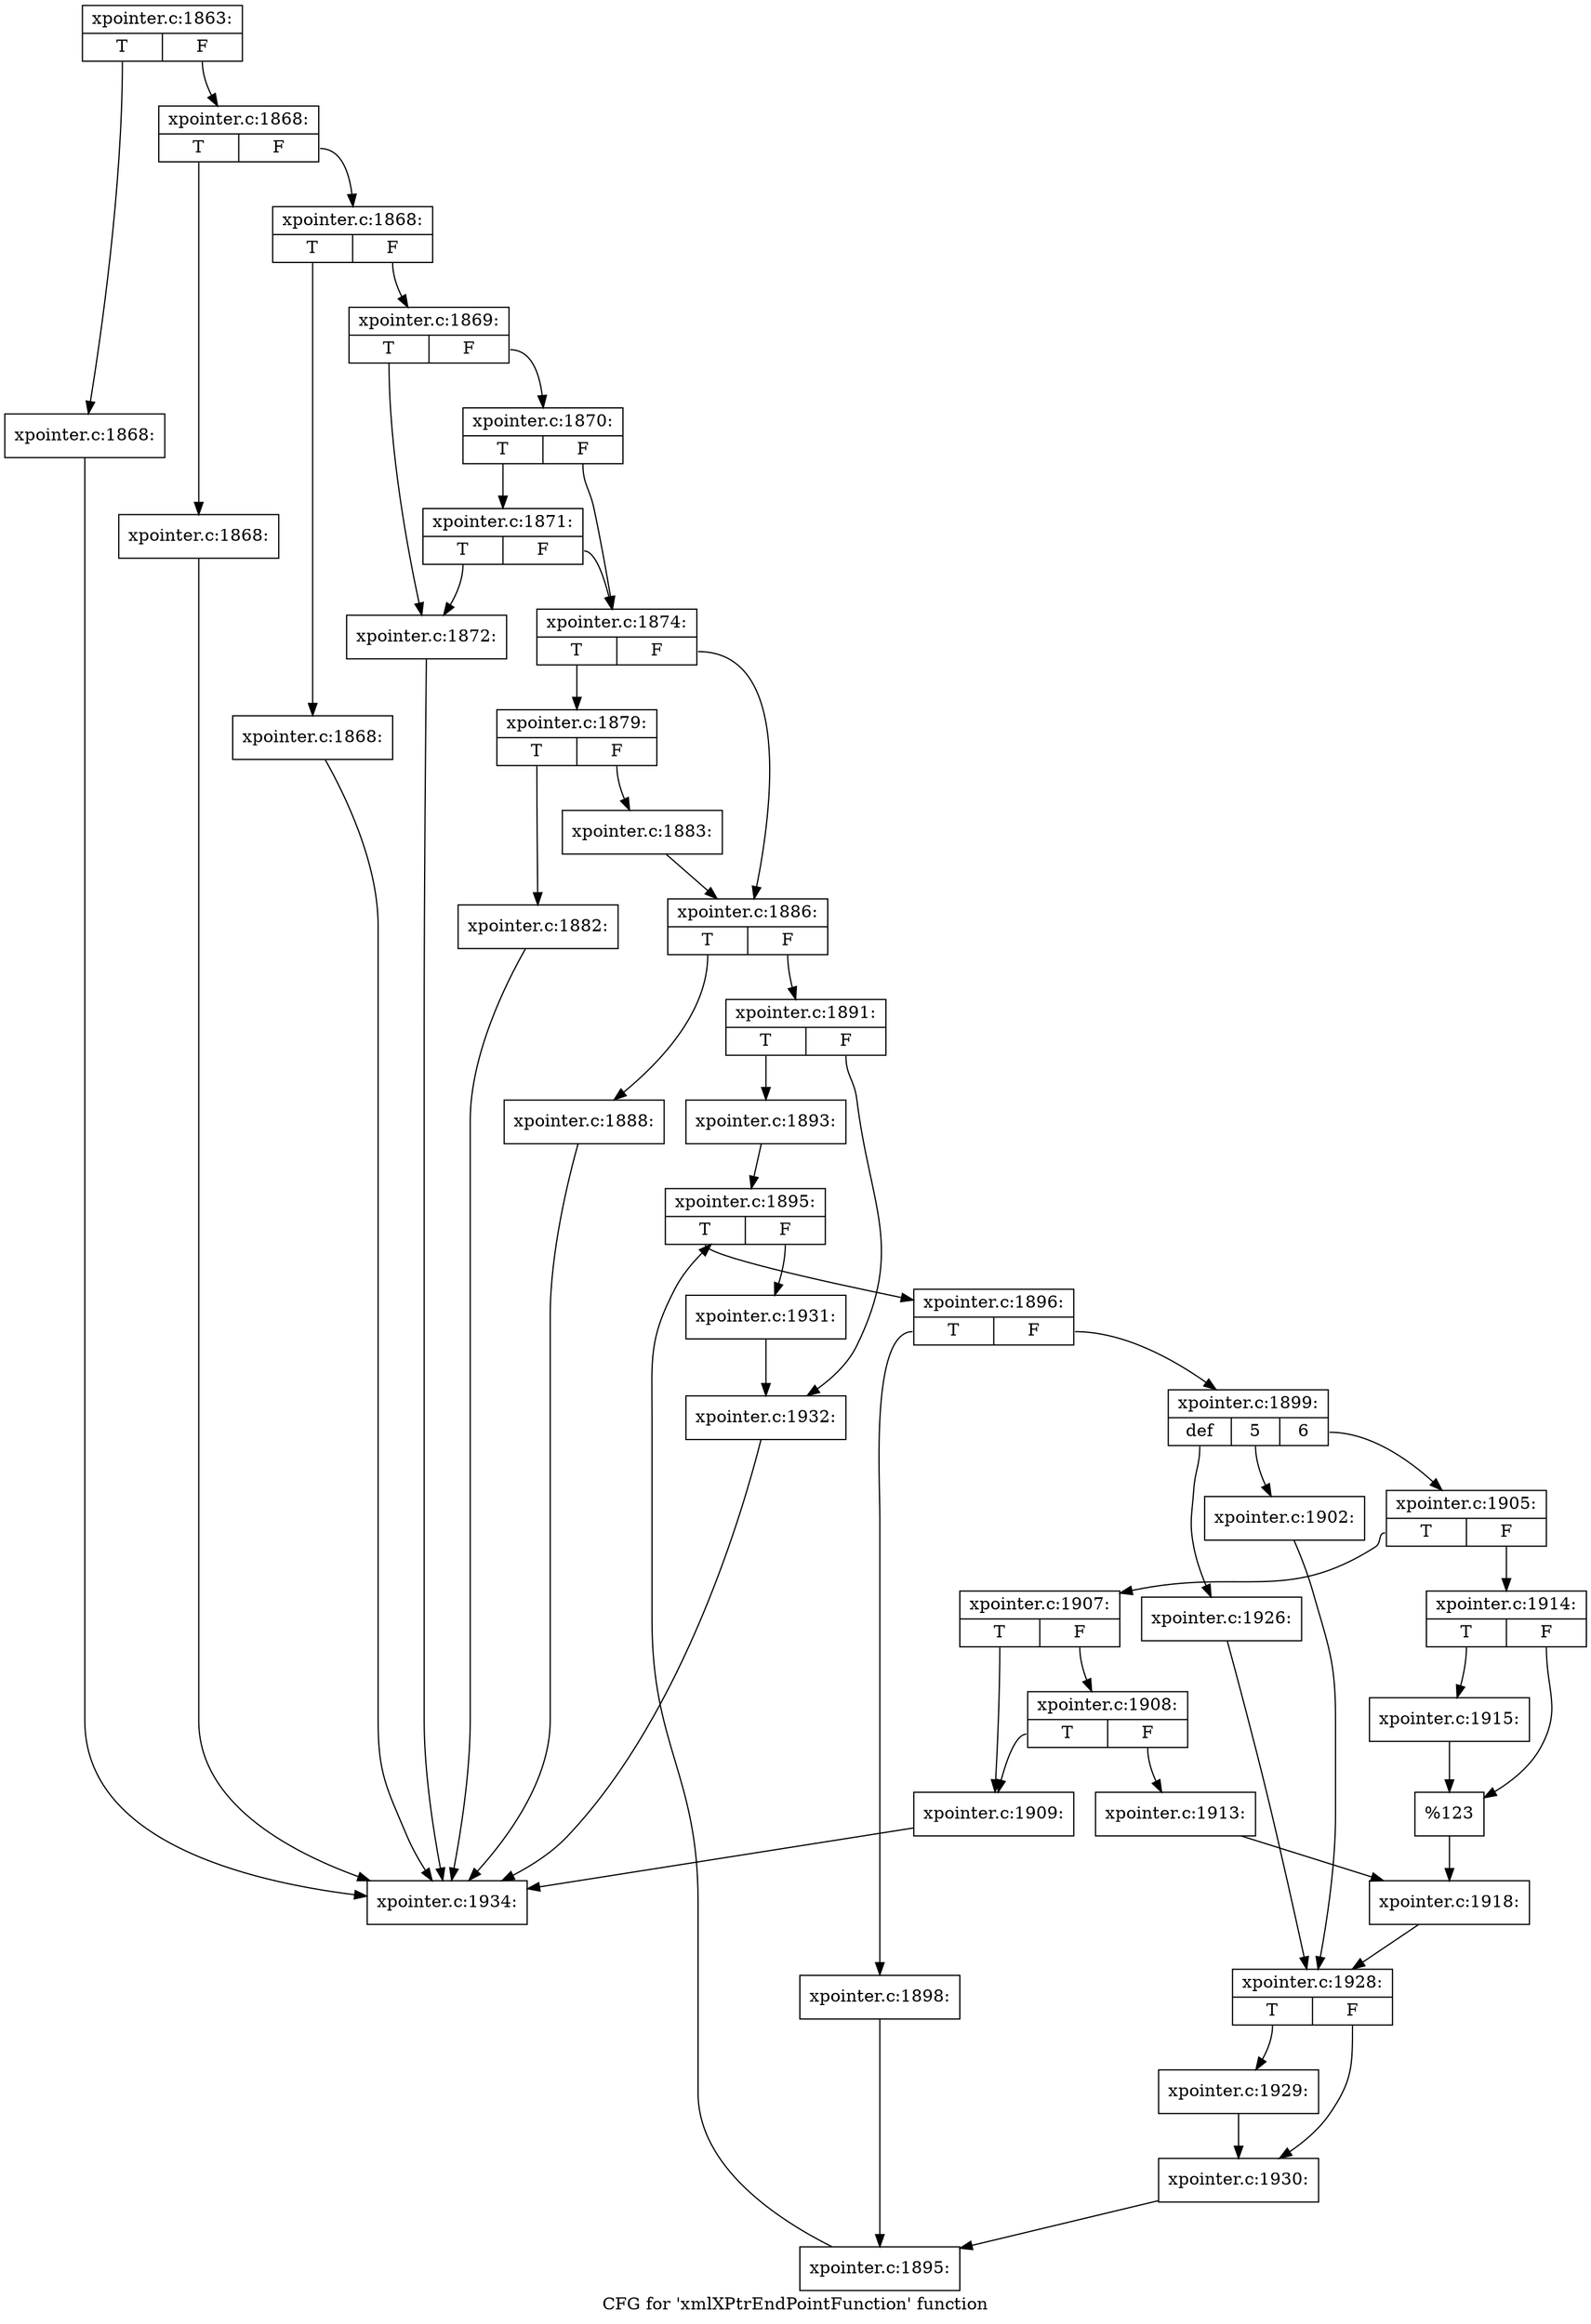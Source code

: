 digraph "CFG for 'xmlXPtrEndPointFunction' function" {
	label="CFG for 'xmlXPtrEndPointFunction' function";

	Node0x55f6905aa9e0 [shape=record,label="{xpointer.c:1863:|{<s0>T|<s1>F}}"];
	Node0x55f6905aa9e0:s0 -> Node0x55f6905ac210;
	Node0x55f6905aa9e0:s1 -> Node0x55f6905ac260;
	Node0x55f6905ac210 [shape=record,label="{xpointer.c:1868:}"];
	Node0x55f6905ac210 -> Node0x55f6905aaa30;
	Node0x55f6905ac260 [shape=record,label="{xpointer.c:1868:|{<s0>T|<s1>F}}"];
	Node0x55f6905ac260:s0 -> Node0x55f6905ac4f0;
	Node0x55f6905ac260:s1 -> Node0x55f6905ac540;
	Node0x55f6905ac4f0 [shape=record,label="{xpointer.c:1868:}"];
	Node0x55f6905ac4f0 -> Node0x55f6905aaa30;
	Node0x55f6905ac540 [shape=record,label="{xpointer.c:1868:|{<s0>T|<s1>F}}"];
	Node0x55f6905ac540:s0 -> Node0x55f6905ac8a0;
	Node0x55f6905ac540:s1 -> Node0x55f6905ac8f0;
	Node0x55f6905ac8a0 [shape=record,label="{xpointer.c:1868:}"];
	Node0x55f6905ac8a0 -> Node0x55f6905aaa30;
	Node0x55f6905ac8f0 [shape=record,label="{xpointer.c:1869:|{<s0>T|<s1>F}}"];
	Node0x55f6905ac8f0:s0 -> Node0x55f6905acef0;
	Node0x55f6905ac8f0:s1 -> Node0x55f6905acf90;
	Node0x55f6905acf90 [shape=record,label="{xpointer.c:1870:|{<s0>T|<s1>F}}"];
	Node0x55f6905acf90:s0 -> Node0x55f6905ad3e0;
	Node0x55f6905acf90:s1 -> Node0x55f6905acf40;
	Node0x55f6905ad3e0 [shape=record,label="{xpointer.c:1871:|{<s0>T|<s1>F}}"];
	Node0x55f6905ad3e0:s0 -> Node0x55f6905acef0;
	Node0x55f6905ad3e0:s1 -> Node0x55f6905acf40;
	Node0x55f6905acef0 [shape=record,label="{xpointer.c:1872:}"];
	Node0x55f6905acef0 -> Node0x55f6905aaa30;
	Node0x55f6905acf40 [shape=record,label="{xpointer.c:1874:|{<s0>T|<s1>F}}"];
	Node0x55f6905acf40:s0 -> Node0x55f6905ae1b0;
	Node0x55f6905acf40:s1 -> Node0x55f6905ae200;
	Node0x55f6905ae1b0 [shape=record,label="{xpointer.c:1879:|{<s0>T|<s1>F}}"];
	Node0x55f6905ae1b0:s0 -> Node0x55f6905aeb40;
	Node0x55f6905ae1b0:s1 -> Node0x55f6905aeb90;
	Node0x55f6905aeb40 [shape=record,label="{xpointer.c:1882:}"];
	Node0x55f6905aeb40 -> Node0x55f6905aaa30;
	Node0x55f6905aeb90 [shape=record,label="{xpointer.c:1883:}"];
	Node0x55f6905aeb90 -> Node0x55f6905ae200;
	Node0x55f6905ae200 [shape=record,label="{xpointer.c:1886:|{<s0>T|<s1>F}}"];
	Node0x55f6905ae200:s0 -> Node0x55f6905af4e0;
	Node0x55f6905ae200:s1 -> Node0x55f6905af530;
	Node0x55f6905af4e0 [shape=record,label="{xpointer.c:1888:}"];
	Node0x55f6905af4e0 -> Node0x55f6905aaa30;
	Node0x55f6905af530 [shape=record,label="{xpointer.c:1891:|{<s0>T|<s1>F}}"];
	Node0x55f6905af530:s0 -> Node0x55f6905affa0;
	Node0x55f6905af530:s1 -> Node0x55f6905afff0;
	Node0x55f6905affa0 [shape=record,label="{xpointer.c:1893:}"];
	Node0x55f6905affa0 -> Node0x55f6905b07b0;
	Node0x55f6905b07b0 [shape=record,label="{xpointer.c:1895:|{<s0>T|<s1>F}}"];
	Node0x55f6905b07b0:s0 -> Node0x55f6905b0a30;
	Node0x55f6905b07b0:s1 -> Node0x55f6905b0610;
	Node0x55f6905b0a30 [shape=record,label="{xpointer.c:1896:|{<s0>T|<s1>F}}"];
	Node0x55f6905b0a30:s0 -> Node0x55f6905b12a0;
	Node0x55f6905b0a30:s1 -> Node0x55f6905b12f0;
	Node0x55f6905b12a0 [shape=record,label="{xpointer.c:1898:}"];
	Node0x55f6905b12a0 -> Node0x55f6905b09a0;
	Node0x55f6905b12f0 [shape=record,label="{xpointer.c:1899:|{<s0>def|<s1>5|<s2>6}}"];
	Node0x55f6905b12f0:s0 -> Node0x55f6905b1990;
	Node0x55f6905b12f0:s1 -> Node0x55f6905b1a70;
	Node0x55f6905b12f0:s2 -> Node0x55f6905b20e0;
	Node0x55f6905b1a70 [shape=record,label="{xpointer.c:1902:}"];
	Node0x55f6905b1a70 -> Node0x55f6905b1780;
	Node0x55f6905b20e0 [shape=record,label="{xpointer.c:1905:|{<s0>T|<s1>F}}"];
	Node0x55f6905b20e0:s0 -> Node0x55f6905b27b0;
	Node0x55f6905b20e0:s1 -> Node0x55f6905b2850;
	Node0x55f6905b27b0 [shape=record,label="{xpointer.c:1907:|{<s0>T|<s1>F}}"];
	Node0x55f6905b27b0:s0 -> Node0x55f6905b2c10;
	Node0x55f6905b27b0:s1 -> Node0x55f6905b2cb0;
	Node0x55f6905b2cb0 [shape=record,label="{xpointer.c:1908:|{<s0>T|<s1>F}}"];
	Node0x55f6905b2cb0:s0 -> Node0x55f6905b2c10;
	Node0x55f6905b2cb0:s1 -> Node0x55f6905b2c60;
	Node0x55f6905b2c10 [shape=record,label="{xpointer.c:1909:}"];
	Node0x55f6905b2c10 -> Node0x55f6905aaa30;
	Node0x55f6905b2c60 [shape=record,label="{xpointer.c:1913:}"];
	Node0x55f6905b2c60 -> Node0x55f6905b2800;
	Node0x55f6905b2850 [shape=record,label="{xpointer.c:1914:|{<s0>T|<s1>F}}"];
	Node0x55f6905b2850:s0 -> Node0x55f6905b3e60;
	Node0x55f6905b2850:s1 -> Node0x55f6905b3eb0;
	Node0x55f6905b3e60 [shape=record,label="{xpointer.c:1915:}"];
	Node0x55f6905b3e60 -> Node0x55f6905b3eb0;
	Node0x55f6905b3eb0 [shape=record,label="{%123}"];
	Node0x55f6905b3eb0 -> Node0x55f6905b2800;
	Node0x55f6905b2800 [shape=record,label="{xpointer.c:1918:}"];
	Node0x55f6905b2800 -> Node0x55f6905b1780;
	Node0x55f6905b1990 [shape=record,label="{xpointer.c:1926:}"];
	Node0x55f6905b1990 -> Node0x55f6905b1780;
	Node0x55f6905b1780 [shape=record,label="{xpointer.c:1928:|{<s0>T|<s1>F}}"];
	Node0x55f6905b1780:s0 -> Node0x55f6905b5170;
	Node0x55f6905b1780:s1 -> Node0x55f6905b51c0;
	Node0x55f6905b5170 [shape=record,label="{xpointer.c:1929:}"];
	Node0x55f6905b5170 -> Node0x55f6905b51c0;
	Node0x55f6905b51c0 [shape=record,label="{xpointer.c:1930:}"];
	Node0x55f6905b51c0 -> Node0x55f6905b09a0;
	Node0x55f6905b09a0 [shape=record,label="{xpointer.c:1895:}"];
	Node0x55f6905b09a0 -> Node0x55f6905b07b0;
	Node0x55f6905b0610 [shape=record,label="{xpointer.c:1931:}"];
	Node0x55f6905b0610 -> Node0x55f6905afff0;
	Node0x55f6905afff0 [shape=record,label="{xpointer.c:1932:}"];
	Node0x55f6905afff0 -> Node0x55f6905aaa30;
	Node0x55f6905aaa30 [shape=record,label="{xpointer.c:1934:}"];
}
